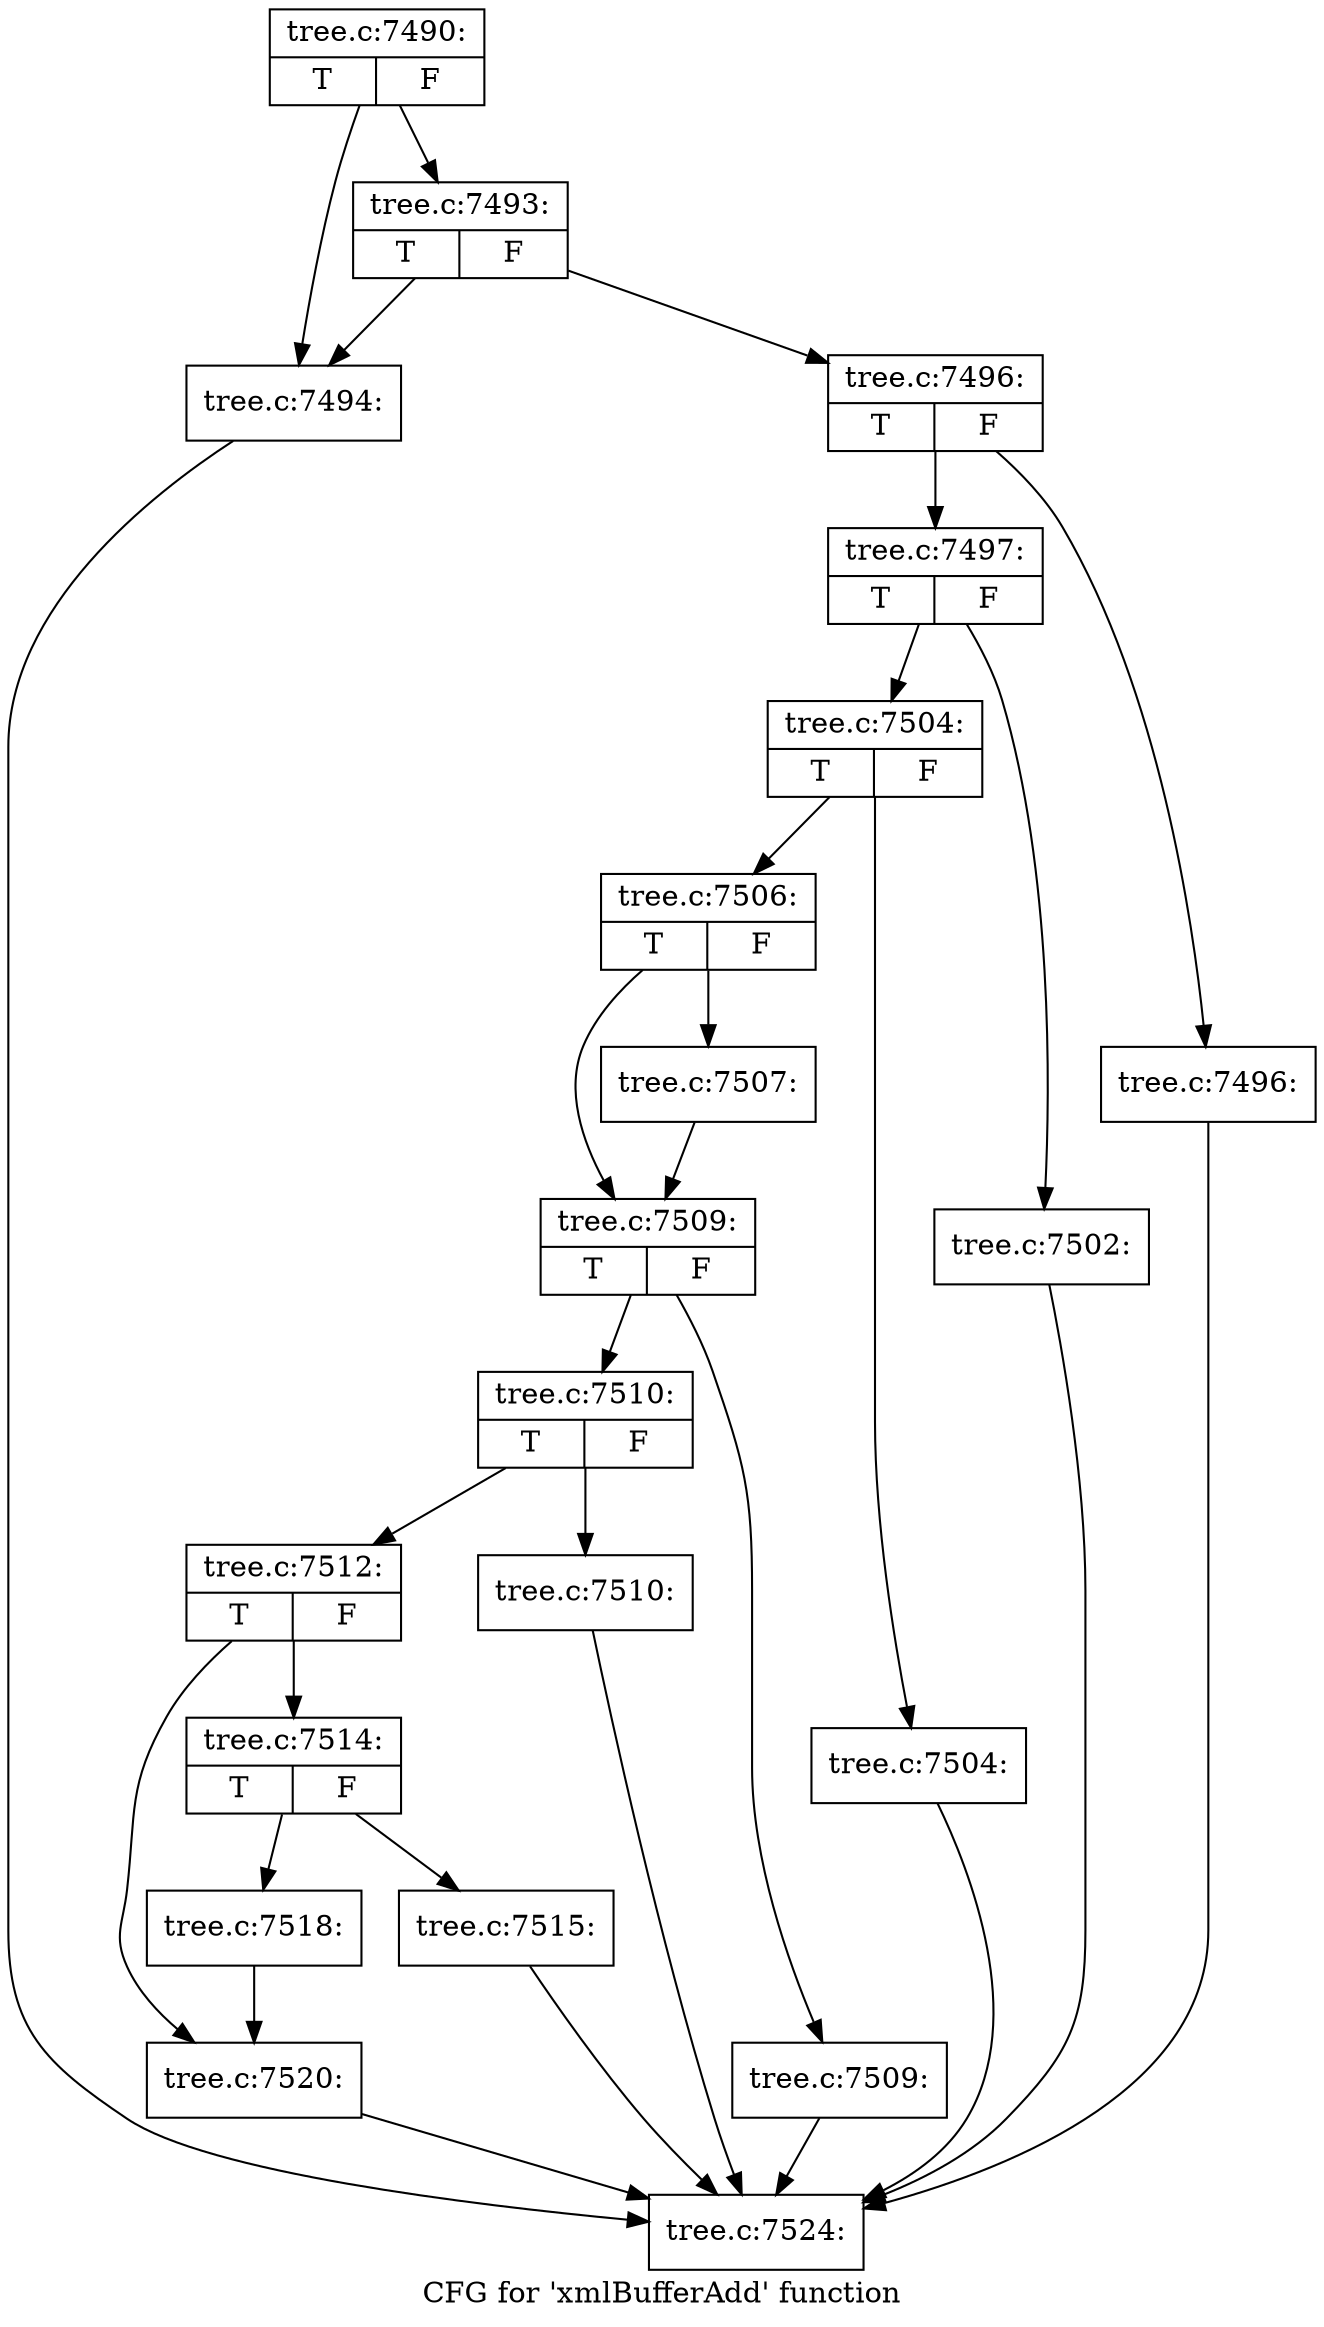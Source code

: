 digraph "CFG for 'xmlBufferAdd' function" {
	label="CFG for 'xmlBufferAdd' function";

	Node0x46a22a0 [shape=record,label="{tree.c:7490:|{<s0>T|<s1>F}}"];
	Node0x46a22a0 -> Node0x46b06a0;
	Node0x46a22a0 -> Node0x46b0740;
	Node0x46b0740 [shape=record,label="{tree.c:7493:|{<s0>T|<s1>F}}"];
	Node0x46b0740 -> Node0x46b06a0;
	Node0x46b0740 -> Node0x46b06f0;
	Node0x46b06a0 [shape=record,label="{tree.c:7494:}"];
	Node0x46b06a0 -> Node0x46afa30;
	Node0x46b06f0 [shape=record,label="{tree.c:7496:|{<s0>T|<s1>F}}"];
	Node0x46b06f0 -> Node0x46b0f00;
	Node0x46b06f0 -> Node0x46b0f50;
	Node0x46b0f00 [shape=record,label="{tree.c:7496:}"];
	Node0x46b0f00 -> Node0x46afa30;
	Node0x46b0f50 [shape=record,label="{tree.c:7497:|{<s0>T|<s1>F}}"];
	Node0x46b0f50 -> Node0x46b1510;
	Node0x46b0f50 -> Node0x46b1560;
	Node0x46b1510 [shape=record,label="{tree.c:7502:}"];
	Node0x46b1510 -> Node0x46afa30;
	Node0x46b1560 [shape=record,label="{tree.c:7504:|{<s0>T|<s1>F}}"];
	Node0x46b1560 -> Node0x46b1af0;
	Node0x46b1560 -> Node0x46b1b40;
	Node0x46b1af0 [shape=record,label="{tree.c:7504:}"];
	Node0x46b1af0 -> Node0x46afa30;
	Node0x46b1b40 [shape=record,label="{tree.c:7506:|{<s0>T|<s1>F}}"];
	Node0x46b1b40 -> Node0x46b1fa0;
	Node0x46b1b40 -> Node0x46b1ff0;
	Node0x46b1fa0 [shape=record,label="{tree.c:7507:}"];
	Node0x46b1fa0 -> Node0x46b1ff0;
	Node0x46b1ff0 [shape=record,label="{tree.c:7509:|{<s0>T|<s1>F}}"];
	Node0x46b1ff0 -> Node0x46b25a0;
	Node0x46b1ff0 -> Node0x46b25f0;
	Node0x46b25a0 [shape=record,label="{tree.c:7509:}"];
	Node0x46b25a0 -> Node0x46afa30;
	Node0x46b25f0 [shape=record,label="{tree.c:7510:|{<s0>T|<s1>F}}"];
	Node0x46b25f0 -> Node0x46b2a80;
	Node0x46b25f0 -> Node0x46b2ad0;
	Node0x46b2a80 [shape=record,label="{tree.c:7510:}"];
	Node0x46b2a80 -> Node0x46afa30;
	Node0x46b2ad0 [shape=record,label="{tree.c:7512:|{<s0>T|<s1>F}}"];
	Node0x46b2ad0 -> Node0x46b33f0;
	Node0x46b2ad0 -> Node0x46b3440;
	Node0x46b33f0 [shape=record,label="{tree.c:7514:|{<s0>T|<s1>F}}"];
	Node0x46b33f0 -> Node0x46b39e0;
	Node0x46b33f0 -> Node0x46b3990;
	Node0x46b3990 [shape=record,label="{tree.c:7515:}"];
	Node0x46b3990 -> Node0x46afa30;
	Node0x46b39e0 [shape=record,label="{tree.c:7518:}"];
	Node0x46b39e0 -> Node0x46b3440;
	Node0x46b3440 [shape=record,label="{tree.c:7520:}"];
	Node0x46b3440 -> Node0x46afa30;
	Node0x46afa30 [shape=record,label="{tree.c:7524:}"];
}
